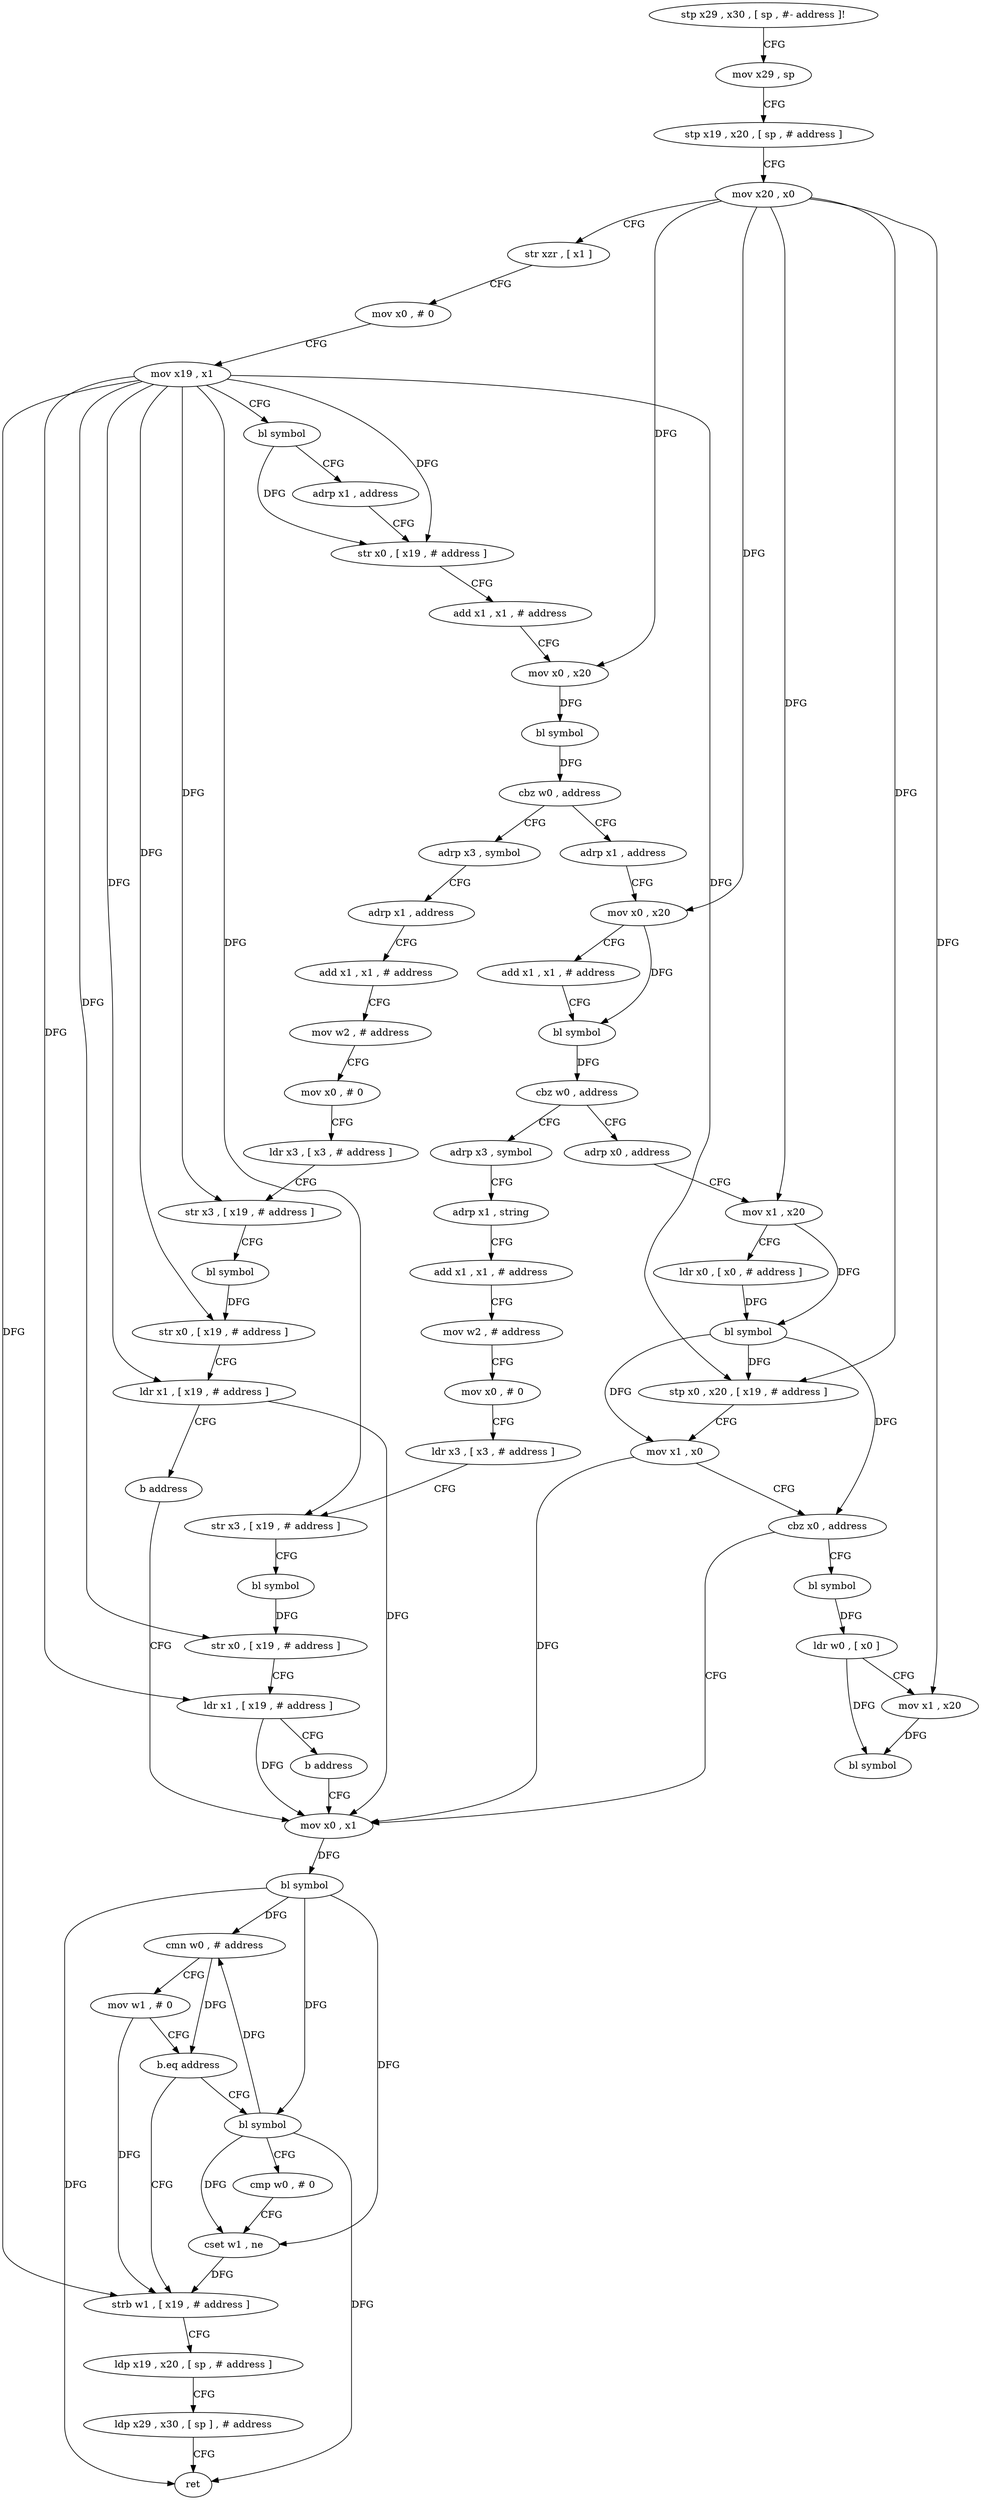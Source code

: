 digraph "func" {
"4248440" [label = "stp x29 , x30 , [ sp , #- address ]!" ]
"4248444" [label = "mov x29 , sp" ]
"4248448" [label = "stp x19 , x20 , [ sp , # address ]" ]
"4248452" [label = "mov x20 , x0" ]
"4248456" [label = "str xzr , [ x1 ]" ]
"4248460" [label = "mov x0 , # 0" ]
"4248464" [label = "mov x19 , x1" ]
"4248468" [label = "bl symbol" ]
"4248472" [label = "adrp x1 , address" ]
"4248476" [label = "str x0 , [ x19 , # address ]" ]
"4248480" [label = "add x1 , x1 , # address" ]
"4248484" [label = "mov x0 , x20" ]
"4248488" [label = "bl symbol" ]
"4248492" [label = "cbz w0 , address" ]
"4248640" [label = "adrp x3 , symbol" ]
"4248496" [label = "adrp x1 , address" ]
"4248644" [label = "adrp x1 , address" ]
"4248648" [label = "add x1 , x1 , # address" ]
"4248652" [label = "mov w2 , # address" ]
"4248656" [label = "mov x0 , # 0" ]
"4248660" [label = "ldr x3 , [ x3 , # address ]" ]
"4248664" [label = "str x3 , [ x19 , # address ]" ]
"4248668" [label = "bl symbol" ]
"4248672" [label = "str x0 , [ x19 , # address ]" ]
"4248676" [label = "ldr x1 , [ x19 , # address ]" ]
"4248680" [label = "b address" ]
"4248544" [label = "mov x0 , x1" ]
"4248500" [label = "mov x0 , x20" ]
"4248504" [label = "add x1 , x1 , # address" ]
"4248508" [label = "bl symbol" ]
"4248512" [label = "cbz w0 , address" ]
"4248592" [label = "adrp x3 , symbol" ]
"4248516" [label = "adrp x0 , address" ]
"4248548" [label = "bl symbol" ]
"4248552" [label = "cmn w0 , # address" ]
"4248556" [label = "mov w1 , # 0" ]
"4248560" [label = "b.eq address" ]
"4248576" [label = "strb w1 , [ x19 , # address ]" ]
"4248564" [label = "bl symbol" ]
"4248596" [label = "adrp x1 , string" ]
"4248600" [label = "add x1 , x1 , # address" ]
"4248604" [label = "mov w2 , # address" ]
"4248608" [label = "mov x0 , # 0" ]
"4248612" [label = "ldr x3 , [ x3 , # address ]" ]
"4248616" [label = "str x3 , [ x19 , # address ]" ]
"4248620" [label = "bl symbol" ]
"4248624" [label = "str x0 , [ x19 , # address ]" ]
"4248628" [label = "ldr x1 , [ x19 , # address ]" ]
"4248632" [label = "b address" ]
"4248520" [label = "mov x1 , x20" ]
"4248524" [label = "ldr x0 , [ x0 , # address ]" ]
"4248528" [label = "bl symbol" ]
"4248532" [label = "stp x0 , x20 , [ x19 , # address ]" ]
"4248536" [label = "mov x1 , x0" ]
"4248540" [label = "cbz x0 , address" ]
"4248684" [label = "bl symbol" ]
"4248580" [label = "ldp x19 , x20 , [ sp , # address ]" ]
"4248584" [label = "ldp x29 , x30 , [ sp ] , # address" ]
"4248588" [label = "ret" ]
"4248568" [label = "cmp w0 , # 0" ]
"4248572" [label = "cset w1 , ne" ]
"4248688" [label = "ldr w0 , [ x0 ]" ]
"4248692" [label = "mov x1 , x20" ]
"4248696" [label = "bl symbol" ]
"4248440" -> "4248444" [ label = "CFG" ]
"4248444" -> "4248448" [ label = "CFG" ]
"4248448" -> "4248452" [ label = "CFG" ]
"4248452" -> "4248456" [ label = "CFG" ]
"4248452" -> "4248484" [ label = "DFG" ]
"4248452" -> "4248500" [ label = "DFG" ]
"4248452" -> "4248520" [ label = "DFG" ]
"4248452" -> "4248532" [ label = "DFG" ]
"4248452" -> "4248692" [ label = "DFG" ]
"4248456" -> "4248460" [ label = "CFG" ]
"4248460" -> "4248464" [ label = "CFG" ]
"4248464" -> "4248468" [ label = "CFG" ]
"4248464" -> "4248476" [ label = "DFG" ]
"4248464" -> "4248664" [ label = "DFG" ]
"4248464" -> "4248672" [ label = "DFG" ]
"4248464" -> "4248676" [ label = "DFG" ]
"4248464" -> "4248616" [ label = "DFG" ]
"4248464" -> "4248624" [ label = "DFG" ]
"4248464" -> "4248628" [ label = "DFG" ]
"4248464" -> "4248532" [ label = "DFG" ]
"4248464" -> "4248576" [ label = "DFG" ]
"4248468" -> "4248472" [ label = "CFG" ]
"4248468" -> "4248476" [ label = "DFG" ]
"4248472" -> "4248476" [ label = "CFG" ]
"4248476" -> "4248480" [ label = "CFG" ]
"4248480" -> "4248484" [ label = "CFG" ]
"4248484" -> "4248488" [ label = "DFG" ]
"4248488" -> "4248492" [ label = "DFG" ]
"4248492" -> "4248640" [ label = "CFG" ]
"4248492" -> "4248496" [ label = "CFG" ]
"4248640" -> "4248644" [ label = "CFG" ]
"4248496" -> "4248500" [ label = "CFG" ]
"4248644" -> "4248648" [ label = "CFG" ]
"4248648" -> "4248652" [ label = "CFG" ]
"4248652" -> "4248656" [ label = "CFG" ]
"4248656" -> "4248660" [ label = "CFG" ]
"4248660" -> "4248664" [ label = "CFG" ]
"4248664" -> "4248668" [ label = "CFG" ]
"4248668" -> "4248672" [ label = "DFG" ]
"4248672" -> "4248676" [ label = "CFG" ]
"4248676" -> "4248680" [ label = "CFG" ]
"4248676" -> "4248544" [ label = "DFG" ]
"4248680" -> "4248544" [ label = "CFG" ]
"4248544" -> "4248548" [ label = "DFG" ]
"4248500" -> "4248504" [ label = "CFG" ]
"4248500" -> "4248508" [ label = "DFG" ]
"4248504" -> "4248508" [ label = "CFG" ]
"4248508" -> "4248512" [ label = "DFG" ]
"4248512" -> "4248592" [ label = "CFG" ]
"4248512" -> "4248516" [ label = "CFG" ]
"4248592" -> "4248596" [ label = "CFG" ]
"4248516" -> "4248520" [ label = "CFG" ]
"4248548" -> "4248552" [ label = "DFG" ]
"4248548" -> "4248588" [ label = "DFG" ]
"4248548" -> "4248564" [ label = "DFG" ]
"4248548" -> "4248572" [ label = "DFG" ]
"4248552" -> "4248556" [ label = "CFG" ]
"4248552" -> "4248560" [ label = "DFG" ]
"4248556" -> "4248560" [ label = "CFG" ]
"4248556" -> "4248576" [ label = "DFG" ]
"4248560" -> "4248576" [ label = "CFG" ]
"4248560" -> "4248564" [ label = "CFG" ]
"4248576" -> "4248580" [ label = "CFG" ]
"4248564" -> "4248568" [ label = "CFG" ]
"4248564" -> "4248552" [ label = "DFG" ]
"4248564" -> "4248588" [ label = "DFG" ]
"4248564" -> "4248572" [ label = "DFG" ]
"4248596" -> "4248600" [ label = "CFG" ]
"4248600" -> "4248604" [ label = "CFG" ]
"4248604" -> "4248608" [ label = "CFG" ]
"4248608" -> "4248612" [ label = "CFG" ]
"4248612" -> "4248616" [ label = "CFG" ]
"4248616" -> "4248620" [ label = "CFG" ]
"4248620" -> "4248624" [ label = "DFG" ]
"4248624" -> "4248628" [ label = "CFG" ]
"4248628" -> "4248632" [ label = "CFG" ]
"4248628" -> "4248544" [ label = "DFG" ]
"4248632" -> "4248544" [ label = "CFG" ]
"4248520" -> "4248524" [ label = "CFG" ]
"4248520" -> "4248528" [ label = "DFG" ]
"4248524" -> "4248528" [ label = "DFG" ]
"4248528" -> "4248532" [ label = "DFG" ]
"4248528" -> "4248536" [ label = "DFG" ]
"4248528" -> "4248540" [ label = "DFG" ]
"4248532" -> "4248536" [ label = "CFG" ]
"4248536" -> "4248540" [ label = "CFG" ]
"4248536" -> "4248544" [ label = "DFG" ]
"4248540" -> "4248684" [ label = "CFG" ]
"4248540" -> "4248544" [ label = "CFG" ]
"4248684" -> "4248688" [ label = "DFG" ]
"4248580" -> "4248584" [ label = "CFG" ]
"4248584" -> "4248588" [ label = "CFG" ]
"4248568" -> "4248572" [ label = "CFG" ]
"4248572" -> "4248576" [ label = "DFG" ]
"4248688" -> "4248692" [ label = "CFG" ]
"4248688" -> "4248696" [ label = "DFG" ]
"4248692" -> "4248696" [ label = "DFG" ]
}
